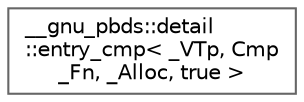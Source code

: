 digraph "Graphical Class Hierarchy"
{
 // LATEX_PDF_SIZE
  bgcolor="transparent";
  edge [fontname=Helvetica,fontsize=10,labelfontname=Helvetica,labelfontsize=10];
  node [fontname=Helvetica,fontsize=10,shape=box,height=0.2,width=0.4];
  rankdir="LR";
  Node0 [id="Node000000",label="__gnu_pbds::detail\l::entry_cmp\< _VTp, Cmp\l_Fn, _Alloc, true \>",height=0.2,width=0.4,color="grey40", fillcolor="white", style="filled",URL="$struct____gnu__pbds_1_1detail_1_1entry__cmp_3_01___v_tp_00_01_cmp___fn_00_01___alloc_00_01true_01_4.html",tooltip="Specialization, true."];
}
